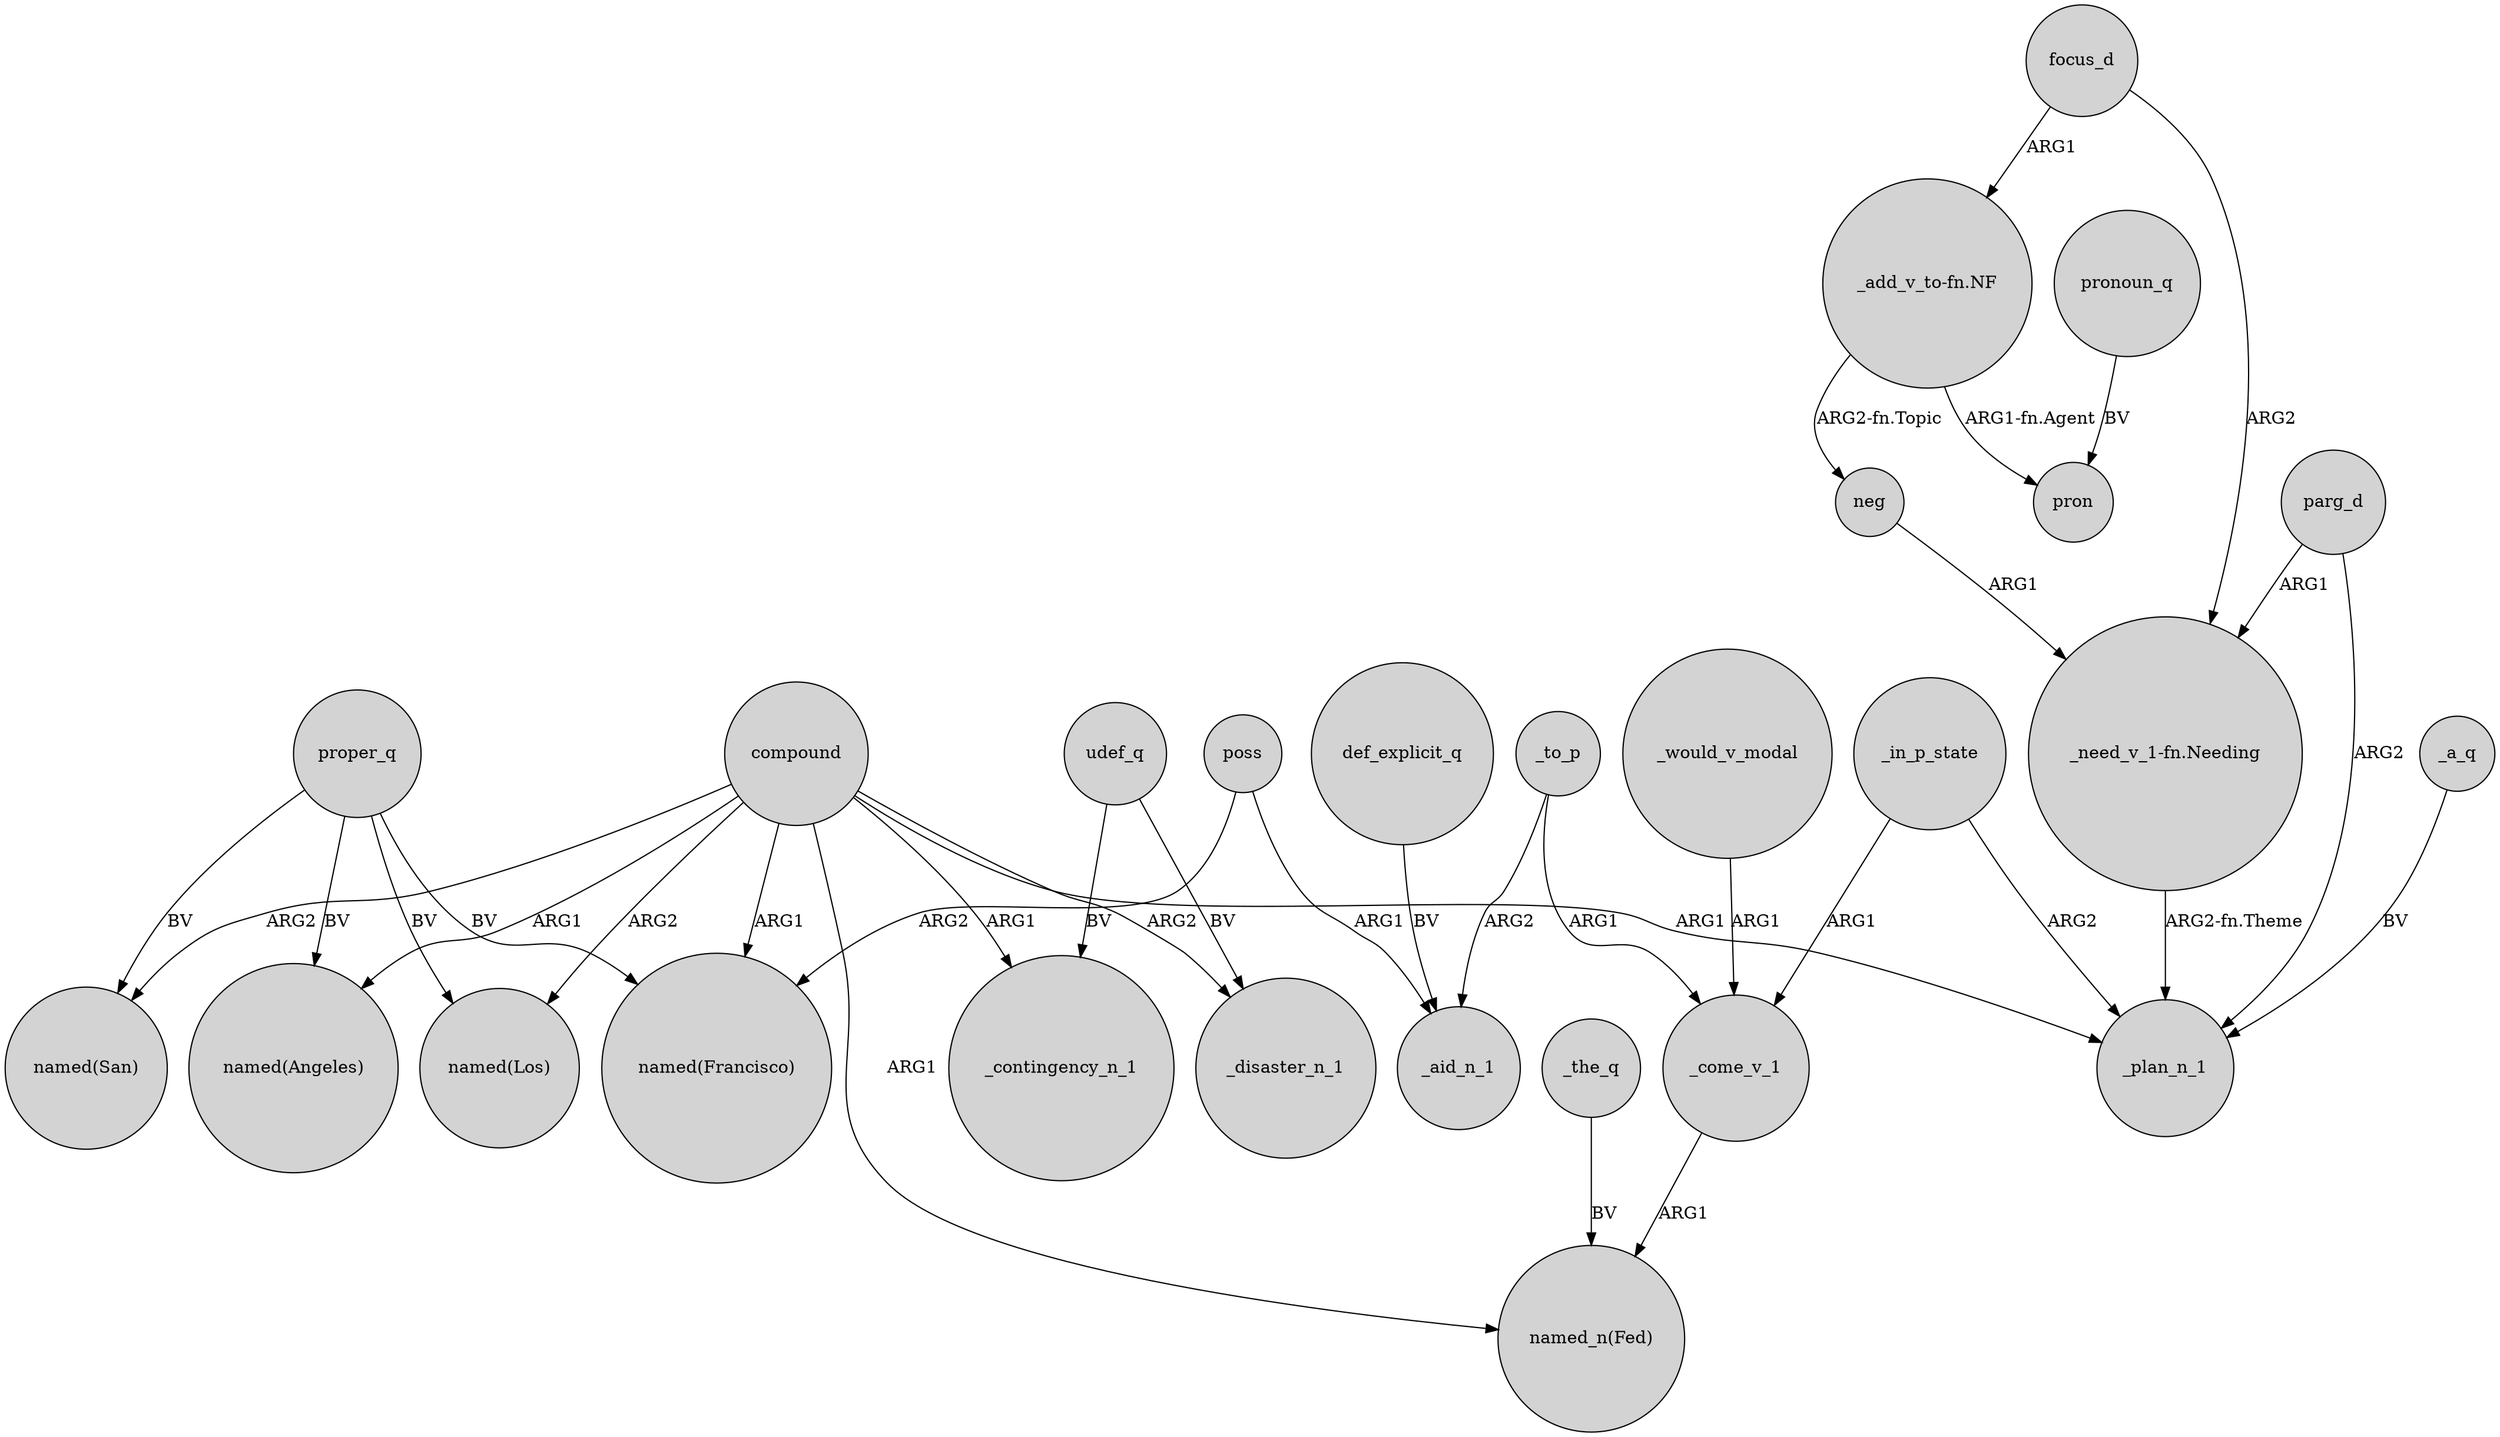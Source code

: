 digraph {
	node [shape=circle style=filled]
	compound -> "named_n(Fed)" [label=ARG1]
	_the_q -> "named_n(Fed)" [label=BV]
	udef_q -> _disaster_n_1 [label=BV]
	poss -> "named(Francisco)" [label=ARG2]
	proper_q -> "named(Francisco)" [label=BV]
	def_explicit_q -> _aid_n_1 [label=BV]
	compound -> "named(San)" [label=ARG2]
	_to_p -> _come_v_1 [label=ARG1]
	neg -> "_need_v_1-fn.Needing" [label=ARG1]
	_in_p_state -> _plan_n_1 [label=ARG2]
	compound -> "named(Los)" [label=ARG2]
	proper_q -> "named(Los)" [label=BV]
	_come_v_1 -> "named_n(Fed)" [label=ARG1]
	_would_v_modal -> _come_v_1 [label=ARG1]
	compound -> _plan_n_1 [label=ARG1]
	"_need_v_1-fn.Needing" -> _plan_n_1 [label="ARG2-fn.Theme"]
	parg_d -> _plan_n_1 [label=ARG2]
	poss -> _aid_n_1 [label=ARG1]
	compound -> "named(Angeles)" [label=ARG1]
	compound -> _disaster_n_1 [label=ARG2]
	focus_d -> "_need_v_1-fn.Needing" [label=ARG2]
	pronoun_q -> pron [label=BV]
	parg_d -> "_need_v_1-fn.Needing" [label=ARG1]
	_in_p_state -> _come_v_1 [label=ARG1]
	compound -> "named(Francisco)" [label=ARG1]
	_to_p -> _aid_n_1 [label=ARG2]
	"_add_v_to-fn.NF" -> pron [label="ARG1-fn.Agent"]
	"_add_v_to-fn.NF" -> neg [label="ARG2-fn.Topic"]
	compound -> _contingency_n_1 [label=ARG1]
	proper_q -> "named(San)" [label=BV]
	focus_d -> "_add_v_to-fn.NF" [label=ARG1]
	proper_q -> "named(Angeles)" [label=BV]
	udef_q -> _contingency_n_1 [label=BV]
	_a_q -> _plan_n_1 [label=BV]
}
